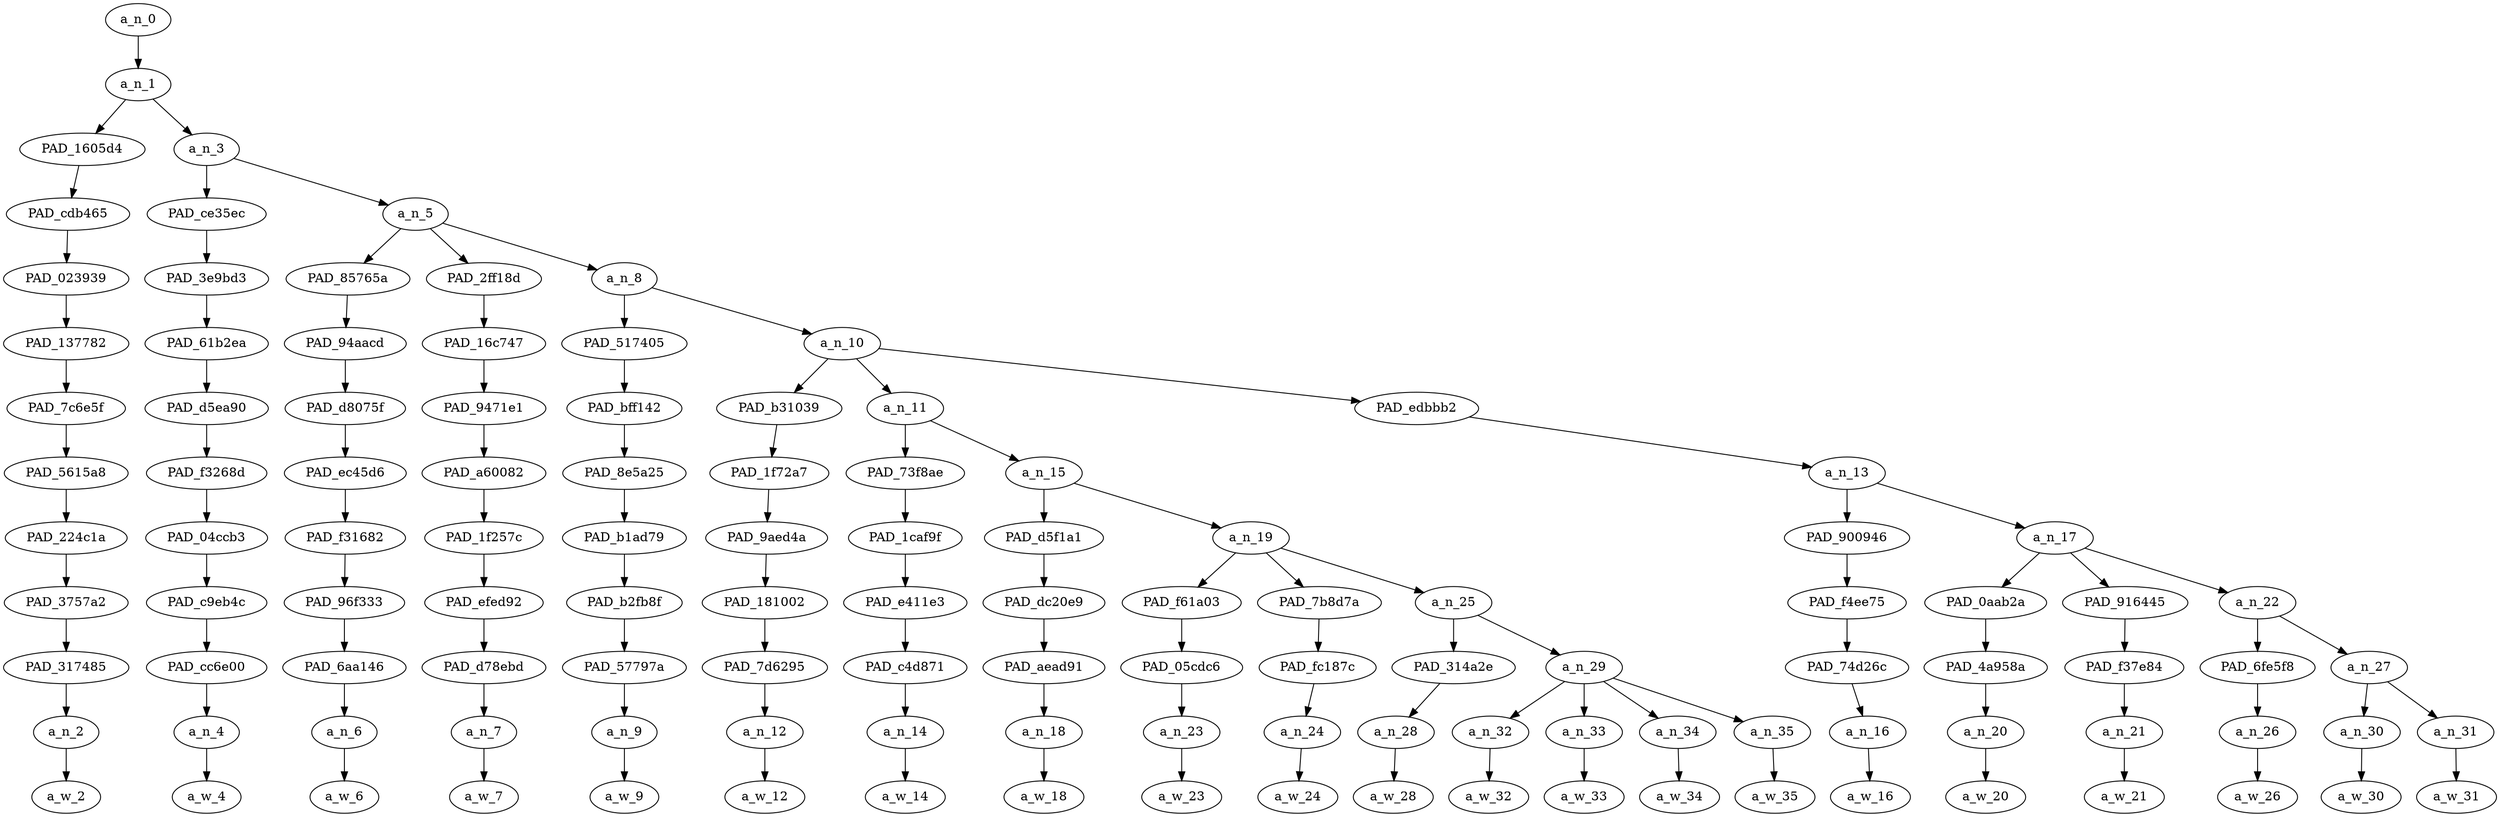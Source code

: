 strict digraph "" {
	a_n_0	[div_dir=1,
		index=0,
		level=12,
		pos="1.3365162037037035,12!",
		text_span="[0, 1, 2, 3, 4, 5, 6, 7, 8, 9, 10, 11, 12, 13, 14, 15, 16, 17, 18, 19, 20]",
		value=1.00000000];
	a_n_1	[div_dir=1,
		index=0,
		level=11,
		pos="1.3365162037037035,11!",
		text_span="[0, 1, 2, 3, 4, 5, 6, 7, 8, 9, 10, 11, 12, 13, 14, 15, 16, 17, 18, 19, 20]",
		value=0.99900254];
	a_n_0 -> a_n_1;
	PAD_1605d4	[div_dir=1,
		index=0,
		level=10,
		pos="0.0,10!",
		text_span="[0]",
		value=0.03289548];
	a_n_1 -> PAD_1605d4;
	a_n_3	[div_dir=1,
		index=1,
		level=10,
		pos="2.673032407407407,10!",
		text_span="[1, 2, 3, 4, 5, 6, 7, 8, 9, 10, 11, 12, 13, 14, 15, 16, 17, 18, 19, 20]",
		value=0.96510959];
	a_n_1 -> a_n_3;
	PAD_cdb465	[div_dir=1,
		index=0,
		level=9,
		pos="0.0,9!",
		text_span="[0]",
		value=0.03289548];
	PAD_1605d4 -> PAD_cdb465;
	PAD_023939	[div_dir=1,
		index=0,
		level=8,
		pos="0.0,8!",
		text_span="[0]",
		value=0.03289548];
	PAD_cdb465 -> PAD_023939;
	PAD_137782	[div_dir=1,
		index=0,
		level=7,
		pos="0.0,7!",
		text_span="[0]",
		value=0.03289548];
	PAD_023939 -> PAD_137782;
	PAD_7c6e5f	[div_dir=1,
		index=0,
		level=6,
		pos="0.0,6!",
		text_span="[0]",
		value=0.03289548];
	PAD_137782 -> PAD_7c6e5f;
	PAD_5615a8	[div_dir=1,
		index=0,
		level=5,
		pos="0.0,5!",
		text_span="[0]",
		value=0.03289548];
	PAD_7c6e5f -> PAD_5615a8;
	PAD_224c1a	[div_dir=1,
		index=0,
		level=4,
		pos="0.0,4!",
		text_span="[0]",
		value=0.03289548];
	PAD_5615a8 -> PAD_224c1a;
	PAD_3757a2	[div_dir=1,
		index=0,
		level=3,
		pos="0.0,3!",
		text_span="[0]",
		value=0.03289548];
	PAD_224c1a -> PAD_3757a2;
	PAD_317485	[div_dir=1,
		index=0,
		level=2,
		pos="0.0,2!",
		text_span="[0]",
		value=0.03289548];
	PAD_3757a2 -> PAD_317485;
	a_n_2	[div_dir=1,
		index=0,
		level=1,
		pos="0.0,1!",
		text_span="[0]",
		value=0.03289548];
	PAD_317485 -> a_n_2;
	a_w_2	[div_dir=0,
		index=0,
		level=0,
		pos="0,0!",
		text_span="[0]",
		value=would];
	a_n_2 -> a_w_2;
	PAD_ce35ec	[div_dir=1,
		index=1,
		level=9,
		pos="1.0,9!",
		text_span="[1]",
		value=0.03150017];
	a_n_3 -> PAD_ce35ec;
	a_n_5	[div_dir=1,
		index=2,
		level=9,
		pos="4.346064814814814,9!",
		text_span="[2, 3, 4, 5, 6, 7, 8, 9, 10, 11, 12, 13, 14, 15, 16, 17, 18, 19, 20]",
		value=0.93265544];
	a_n_3 -> a_n_5;
	PAD_3e9bd3	[div_dir=1,
		index=1,
		level=8,
		pos="1.0,8!",
		text_span="[1]",
		value=0.03150017];
	PAD_ce35ec -> PAD_3e9bd3;
	PAD_61b2ea	[div_dir=1,
		index=1,
		level=7,
		pos="1.0,7!",
		text_span="[1]",
		value=0.03150017];
	PAD_3e9bd3 -> PAD_61b2ea;
	PAD_d5ea90	[div_dir=1,
		index=1,
		level=6,
		pos="1.0,6!",
		text_span="[1]",
		value=0.03150017];
	PAD_61b2ea -> PAD_d5ea90;
	PAD_f3268d	[div_dir=1,
		index=1,
		level=5,
		pos="1.0,5!",
		text_span="[1]",
		value=0.03150017];
	PAD_d5ea90 -> PAD_f3268d;
	PAD_04ccb3	[div_dir=1,
		index=1,
		level=4,
		pos="1.0,4!",
		text_span="[1]",
		value=0.03150017];
	PAD_f3268d -> PAD_04ccb3;
	PAD_c9eb4c	[div_dir=1,
		index=1,
		level=3,
		pos="1.0,3!",
		text_span="[1]",
		value=0.03150017];
	PAD_04ccb3 -> PAD_c9eb4c;
	PAD_cc6e00	[div_dir=1,
		index=1,
		level=2,
		pos="1.0,2!",
		text_span="[1]",
		value=0.03150017];
	PAD_c9eb4c -> PAD_cc6e00;
	a_n_4	[div_dir=1,
		index=1,
		level=1,
		pos="1.0,1!",
		text_span="[1]",
		value=0.03150017];
	PAD_cc6e00 -> a_n_4;
	a_w_4	[div_dir=0,
		index=1,
		level=0,
		pos="1,0!",
		text_span="[1]",
		value=have];
	a_n_4 -> a_w_4;
	PAD_85765a	[div_dir=1,
		index=2,
		level=8,
		pos="2.0,8!",
		text_span="[2]",
		value=0.02592142];
	a_n_5 -> PAD_85765a;
	PAD_2ff18d	[div_dir=1,
		index=3,
		level=8,
		pos="3.0,8!",
		text_span="[3]",
		value=0.07709190];
	a_n_5 -> PAD_2ff18d;
	a_n_8	[div_dir=1,
		index=4,
		level=8,
		pos="8.038194444444443,8!",
		text_span="[4, 5, 6, 7, 8, 9, 10, 11, 12, 13, 14, 15, 16, 17, 18, 19, 20]",
		value=0.82869120];
	a_n_5 -> a_n_8;
	PAD_94aacd	[div_dir=1,
		index=2,
		level=7,
		pos="2.0,7!",
		text_span="[2]",
		value=0.02592142];
	PAD_85765a -> PAD_94aacd;
	PAD_d8075f	[div_dir=1,
		index=2,
		level=6,
		pos="2.0,6!",
		text_span="[2]",
		value=0.02592142];
	PAD_94aacd -> PAD_d8075f;
	PAD_ec45d6	[div_dir=1,
		index=2,
		level=5,
		pos="2.0,5!",
		text_span="[2]",
		value=0.02592142];
	PAD_d8075f -> PAD_ec45d6;
	PAD_f31682	[div_dir=1,
		index=2,
		level=4,
		pos="2.0,4!",
		text_span="[2]",
		value=0.02592142];
	PAD_ec45d6 -> PAD_f31682;
	PAD_96f333	[div_dir=1,
		index=2,
		level=3,
		pos="2.0,3!",
		text_span="[2]",
		value=0.02592142];
	PAD_f31682 -> PAD_96f333;
	PAD_6aa146	[div_dir=1,
		index=2,
		level=2,
		pos="2.0,2!",
		text_span="[2]",
		value=0.02592142];
	PAD_96f333 -> PAD_6aa146;
	a_n_6	[div_dir=1,
		index=2,
		level=1,
		pos="2.0,1!",
		text_span="[2]",
		value=0.02592142];
	PAD_6aa146 -> a_n_6;
	a_w_6	[div_dir=0,
		index=2,
		level=0,
		pos="2,0!",
		text_span="[2]",
		value=been];
	a_n_6 -> a_w_6;
	PAD_16c747	[div_dir=1,
		index=3,
		level=7,
		pos="3.0,7!",
		text_span="[3]",
		value=0.07709190];
	PAD_2ff18d -> PAD_16c747;
	PAD_9471e1	[div_dir=1,
		index=3,
		level=6,
		pos="3.0,6!",
		text_span="[3]",
		value=0.07709190];
	PAD_16c747 -> PAD_9471e1;
	PAD_a60082	[div_dir=1,
		index=3,
		level=5,
		pos="3.0,5!",
		text_span="[3]",
		value=0.07709190];
	PAD_9471e1 -> PAD_a60082;
	PAD_1f257c	[div_dir=1,
		index=3,
		level=4,
		pos="3.0,4!",
		text_span="[3]",
		value=0.07709190];
	PAD_a60082 -> PAD_1f257c;
	PAD_efed92	[div_dir=1,
		index=3,
		level=3,
		pos="3.0,3!",
		text_span="[3]",
		value=0.07709190];
	PAD_1f257c -> PAD_efed92;
	PAD_d78ebd	[div_dir=1,
		index=3,
		level=2,
		pos="3.0,2!",
		text_span="[3]",
		value=0.07709190];
	PAD_efed92 -> PAD_d78ebd;
	a_n_7	[div_dir=1,
		index=3,
		level=1,
		pos="3.0,1!",
		text_span="[3]",
		value=0.07709190];
	PAD_d78ebd -> a_n_7;
	a_w_7	[div_dir=0,
		index=3,
		level=0,
		pos="3,0!",
		text_span="[3]",
		value=funnier];
	a_n_7 -> a_w_7;
	PAD_517405	[div_dir=1,
		index=4,
		level=7,
		pos="4.0,7!",
		text_span="[4]",
		value=0.02474487];
	a_n_8 -> PAD_517405;
	a_n_10	[div_dir=1,
		index=5,
		level=7,
		pos="12.076388888888888,7!",
		text_span="[5, 6, 7, 8, 9, 10, 11, 12, 13, 14, 15, 16, 17, 18, 19, 20]",
		value=0.80299883];
	a_n_8 -> a_n_10;
	PAD_bff142	[div_dir=1,
		index=4,
		level=6,
		pos="4.0,6!",
		text_span="[4]",
		value=0.02474487];
	PAD_517405 -> PAD_bff142;
	PAD_8e5a25	[div_dir=1,
		index=4,
		level=5,
		pos="4.0,5!",
		text_span="[4]",
		value=0.02474487];
	PAD_bff142 -> PAD_8e5a25;
	PAD_b1ad79	[div_dir=1,
		index=4,
		level=4,
		pos="4.0,4!",
		text_span="[4]",
		value=0.02474487];
	PAD_8e5a25 -> PAD_b1ad79;
	PAD_b2fb8f	[div_dir=1,
		index=4,
		level=3,
		pos="4.0,3!",
		text_span="[4]",
		value=0.02474487];
	PAD_b1ad79 -> PAD_b2fb8f;
	PAD_57797a	[div_dir=1,
		index=4,
		level=2,
		pos="4.0,2!",
		text_span="[4]",
		value=0.02474487];
	PAD_b2fb8f -> PAD_57797a;
	a_n_9	[div_dir=1,
		index=4,
		level=1,
		pos="4.0,1!",
		text_span="[4]",
		value=0.02474487];
	PAD_57797a -> a_n_9;
	a_w_9	[div_dir=0,
		index=4,
		level=0,
		pos="4,0!",
		text_span="[4]",
		value=if];
	a_n_9 -> a_w_9;
	PAD_b31039	[div_dir=-1,
		index=6,
		level=6,
		pos="14.0,6!",
		text_span="[14]",
		value=0.02514277];
	a_n_10 -> PAD_b31039;
	a_n_11	[div_dir=1,
		index=5,
		level=6,
		pos="6.104166666666666,6!",
		text_span="[5, 6, 7, 8, 9, 10, 11, 12, 13]",
		value=0.56315879];
	a_n_10 -> a_n_11;
	PAD_edbbb2	[div_dir=1,
		index=7,
		level=6,
		pos="16.125,6!",
		text_span="[15, 16, 17, 18, 19, 20]",
		value=0.21372603];
	a_n_10 -> PAD_edbbb2;
	PAD_1f72a7	[div_dir=-1,
		index=7,
		level=5,
		pos="14.0,5!",
		text_span="[14]",
		value=0.02514277];
	PAD_b31039 -> PAD_1f72a7;
	PAD_9aed4a	[div_dir=-1,
		index=8,
		level=4,
		pos="14.0,4!",
		text_span="[14]",
		value=0.02514277];
	PAD_1f72a7 -> PAD_9aed4a;
	PAD_181002	[div_dir=-1,
		index=10,
		level=3,
		pos="14.0,3!",
		text_span="[14]",
		value=0.02514277];
	PAD_9aed4a -> PAD_181002;
	PAD_7d6295	[div_dir=-1,
		index=11,
		level=2,
		pos="14.0,2!",
		text_span="[14]",
		value=0.02514277];
	PAD_181002 -> PAD_7d6295;
	a_n_12	[div_dir=-1,
		index=14,
		level=1,
		pos="14.0,1!",
		text_span="[14]",
		value=0.02514277];
	PAD_7d6295 -> a_n_12;
	a_w_12	[div_dir=0,
		index=14,
		level=0,
		pos="14,0!",
		text_span="[14]",
		value=but];
	a_n_12 -> a_w_12;
	PAD_73f8ae	[div_dir=1,
		index=5,
		level=5,
		pos="5.0,5!",
		text_span="[5]",
		value=0.02560193];
	a_n_11 -> PAD_73f8ae;
	a_n_15	[div_dir=1,
		index=6,
		level=5,
		pos="7.208333333333333,5!",
		text_span="[6, 7, 8, 9, 10, 11, 12, 13]",
		value=0.53651343];
	a_n_11 -> a_n_15;
	PAD_1caf9f	[div_dir=1,
		index=5,
		level=4,
		pos="5.0,4!",
		text_span="[5]",
		value=0.02560193];
	PAD_73f8ae -> PAD_1caf9f;
	PAD_e411e3	[div_dir=1,
		index=5,
		level=3,
		pos="5.0,3!",
		text_span="[5]",
		value=0.02560193];
	PAD_1caf9f -> PAD_e411e3;
	PAD_c4d871	[div_dir=1,
		index=5,
		level=2,
		pos="5.0,2!",
		text_span="[5]",
		value=0.02560193];
	PAD_e411e3 -> PAD_c4d871;
	a_n_14	[div_dir=1,
		index=5,
		level=1,
		pos="5.0,1!",
		text_span="[5]",
		value=0.02560193];
	PAD_c4d871 -> a_n_14;
	a_w_14	[div_dir=0,
		index=5,
		level=0,
		pos="5,0!",
		text_span="[5]",
		value=she];
	a_n_14 -> a_w_14;
	PAD_d5f1a1	[div_dir=1,
		index=6,
		level=4,
		pos="6.0,4!",
		text_span="[6]",
		value=0.02380648];
	a_n_15 -> PAD_d5f1a1;
	a_n_19	[div_dir=1,
		index=7,
		level=4,
		pos="8.416666666666666,4!",
		text_span="[7, 8, 9, 10, 11, 12, 13]",
		value=0.51162207];
	a_n_15 -> a_n_19;
	PAD_dc20e9	[div_dir=1,
		index=6,
		level=3,
		pos="6.0,3!",
		text_span="[6]",
		value=0.02380648];
	PAD_d5f1a1 -> PAD_dc20e9;
	PAD_aead91	[div_dir=1,
		index=6,
		level=2,
		pos="6.0,2!",
		text_span="[6]",
		value=0.02380648];
	PAD_dc20e9 -> PAD_aead91;
	a_n_18	[div_dir=1,
		index=6,
		level=1,
		pos="6.0,1!",
		text_span="[6]",
		value=0.02380648];
	PAD_aead91 -> a_n_18;
	a_w_18	[div_dir=0,
		index=6,
		level=0,
		pos="6,0!",
		text_span="[6]",
		value=had];
	a_n_18 -> a_w_18;
	PAD_f61a03	[div_dir=1,
		index=7,
		level=3,
		pos="7.0,3!",
		text_span="[7]",
		value=0.02927438];
	a_n_19 -> PAD_f61a03;
	PAD_7b8d7a	[div_dir=-1,
		index=8,
		level=3,
		pos="8.0,3!",
		text_span="[8]",
		value=0.02755384];
	a_n_19 -> PAD_7b8d7a;
	a_n_25	[div_dir=1,
		index=9,
		level=3,
		pos="10.25,3!",
		text_span="[9, 10, 11, 12, 13]",
		value=0.45370595];
	a_n_19 -> a_n_25;
	PAD_05cdc6	[div_dir=1,
		index=7,
		level=2,
		pos="7.0,2!",
		text_span="[7]",
		value=0.02927438];
	PAD_f61a03 -> PAD_05cdc6;
	a_n_23	[div_dir=1,
		index=7,
		level=1,
		pos="7.0,1!",
		text_span="[7]",
		value=0.02927438];
	PAD_05cdc6 -> a_n_23;
	a_w_23	[div_dir=0,
		index=7,
		level=0,
		pos="7,0!",
		text_span="[7]",
		value=done];
	a_n_23 -> a_w_23;
	PAD_fc187c	[div_dir=-1,
		index=8,
		level=2,
		pos="8.0,2!",
		text_span="[8]",
		value=0.02755384];
	PAD_7b8d7a -> PAD_fc187c;
	a_n_24	[div_dir=-1,
		index=8,
		level=1,
		pos="8.0,1!",
		text_span="[8]",
		value=0.02755384];
	PAD_fc187c -> a_n_24;
	a_w_24	[div_dir=0,
		index=8,
		level=0,
		pos="8,0!",
		text_span="[8]",
		value=that];
	a_n_24 -> a_w_24;
	PAD_314a2e	[div_dir=1,
		index=9,
		level=2,
		pos="9.0,2!",
		text_span="[9]",
		value=0.02641553];
	a_n_25 -> PAD_314a2e;
	a_n_29	[div_dir=1,
		index=10,
		level=2,
		pos="11.5,2!",
		text_span="[10, 11, 12, 13]",
		value=0.42610113];
	a_n_25 -> a_n_29;
	a_n_28	[div_dir=1,
		index=9,
		level=1,
		pos="9.0,1!",
		text_span="[9]",
		value=0.02641553];
	PAD_314a2e -> a_n_28;
	a_w_28	[div_dir=0,
		index=9,
		level=0,
		pos="9,0!",
		text_span="[9]",
		value=to];
	a_n_28 -> a_w_28;
	a_n_32	[div_dir=1,
		index=10,
		level=1,
		pos="10.0,1!",
		text_span="[10]",
		value=0.04254519];
	a_n_29 -> a_n_32;
	a_n_33	[div_dir=1,
		index=11,
		level=1,
		pos="11.0,1!",
		text_span="[11]",
		value=0.20191355];
	a_n_29 -> a_n_33;
	a_n_34	[div_dir=1,
		index=12,
		level=1,
		pos="12.0,1!",
		text_span="[12]",
		value=0.04052570];
	a_n_29 -> a_n_34;
	a_n_35	[div_dir=1,
		index=13,
		level=1,
		pos="13.0,1!",
		text_span="[13]",
		value=0.13992750];
	a_n_29 -> a_n_35;
	a_w_32	[div_dir=0,
		index=10,
		level=0,
		pos="10,0!",
		text_span="[10]",
		value=a];
	a_n_32 -> a_w_32;
	a_w_33	[div_dir=0,
		index=11,
		level=0,
		pos="11,0!",
		text_span="[11]",
		value=nigger];
	a_n_33 -> a_w_33;
	a_w_34	[div_dir=0,
		index=12,
		level=0,
		pos="12,0!",
		text_span="[12]",
		value=or];
	a_n_34 -> a_w_34;
	a_w_35	[div_dir=0,
		index=13,
		level=0,
		pos="13,0!",
		text_span="[13]",
		value=kebab];
	a_n_35 -> a_w_35;
	a_n_13	[div_dir=1,
		index=8,
		level=5,
		pos="16.125,5!",
		text_span="[15, 16, 17, 18, 19, 20]",
		value=0.21372603];
	PAD_edbbb2 -> a_n_13;
	PAD_900946	[div_dir=1,
		index=9,
		level=4,
		pos="15.0,4!",
		text_span="[15]",
		value=0.02607920];
	a_n_13 -> PAD_900946;
	a_n_17	[div_dir=1,
		index=10,
		level=4,
		pos="17.25,4!",
		text_span="[16, 17, 18, 19, 20]",
		value=0.18735840];
	a_n_13 -> a_n_17;
	PAD_f4ee75	[div_dir=1,
		index=11,
		level=3,
		pos="15.0,3!",
		text_span="[15]",
		value=0.02607920];
	PAD_900946 -> PAD_f4ee75;
	PAD_74d26c	[div_dir=1,
		index=12,
		level=2,
		pos="15.0,2!",
		text_span="[15]",
		value=0.02607920];
	PAD_f4ee75 -> PAD_74d26c;
	a_n_16	[div_dir=1,
		index=15,
		level=1,
		pos="15.0,1!",
		text_span="[15]",
		value=0.02607920];
	PAD_74d26c -> a_n_16;
	a_w_16	[div_dir=0,
		index=15,
		level=0,
		pos="15,0!",
		text_span="[15]",
		value=she1];
	a_n_16 -> a_w_16;
	PAD_0aab2a	[div_dir=1,
		index=12,
		level=3,
		pos="16.0,3!",
		text_span="[16]",
		value=0.02371140];
	a_n_17 -> PAD_0aab2a;
	PAD_916445	[div_dir=-1,
		index=13,
		level=3,
		pos="17.0,3!",
		text_span="[17]",
		value=0.02368087];
	a_n_17 -> PAD_916445;
	a_n_22	[div_dir=1,
		index=14,
		level=3,
		pos="18.75,3!",
		text_span="[18, 19, 20]",
		value=0.13969033];
	a_n_17 -> a_n_22;
	PAD_4a958a	[div_dir=1,
		index=13,
		level=2,
		pos="16.0,2!",
		text_span="[16]",
		value=0.02371140];
	PAD_0aab2a -> PAD_4a958a;
	a_n_20	[div_dir=1,
		index=16,
		level=1,
		pos="16.0,1!",
		text_span="[16]",
		value=0.02371140];
	PAD_4a958a -> a_n_20;
	a_w_20	[div_dir=0,
		index=16,
		level=0,
		pos="16,0!",
		text_span="[16]",
		value=would1];
	a_n_20 -> a_w_20;
	PAD_f37e84	[div_dir=-1,
		index=14,
		level=2,
		pos="17.0,2!",
		text_span="[17]",
		value=0.02368087];
	PAD_916445 -> PAD_f37e84;
	a_n_21	[div_dir=-1,
		index=17,
		level=1,
		pos="17.0,1!",
		text_span="[17]",
		value=0.02368087];
	PAD_f37e84 -> a_n_21;
	a_w_21	[div_dir=0,
		index=17,
		level=0,
		pos="17,0!",
		text_span="[17]",
		value=not];
	a_n_21 -> a_w_21;
	PAD_6fe5f8	[div_dir=1,
		index=15,
		level=2,
		pos="18.0,2!",
		text_span="[18]",
		value=0.03132101];
	a_n_22 -> PAD_6fe5f8;
	a_n_27	[div_dir=1,
		index=16,
		level=2,
		pos="19.5,2!",
		text_span="[19, 20]",
		value=0.10801499];
	a_n_22 -> a_n_27;
	a_n_26	[div_dir=1,
		index=18,
		level=1,
		pos="18.0,1!",
		text_span="[18]",
		value=0.03132101];
	PAD_6fe5f8 -> a_n_26;
	a_w_26	[div_dir=0,
		index=18,
		level=0,
		pos="18,0!",
		text_span="[18]",
		value=because];
	a_n_26 -> a_w_26;
	a_n_30	[div_dir=1,
		index=19,
		level=1,
		pos="19.0,1!",
		text_span="[19]",
		value=0.04258316];
	a_n_27 -> a_n_30;
	a_n_31	[div_dir=1,
		index=20,
		level=1,
		pos="20.0,1!",
		text_span="[20]",
		value=0.06505469];
	a_n_27 -> a_n_31;
	a_w_30	[div_dir=0,
		index=19,
		level=0,
		pos="19,0!",
		text_span="[19]",
		value=self];
	a_n_30 -> a_w_30;
	a_w_31	[div_dir=0,
		index=20,
		level=0,
		pos="20,0!",
		text_span="[20]",
		value=preservation];
	a_n_31 -> a_w_31;
}
